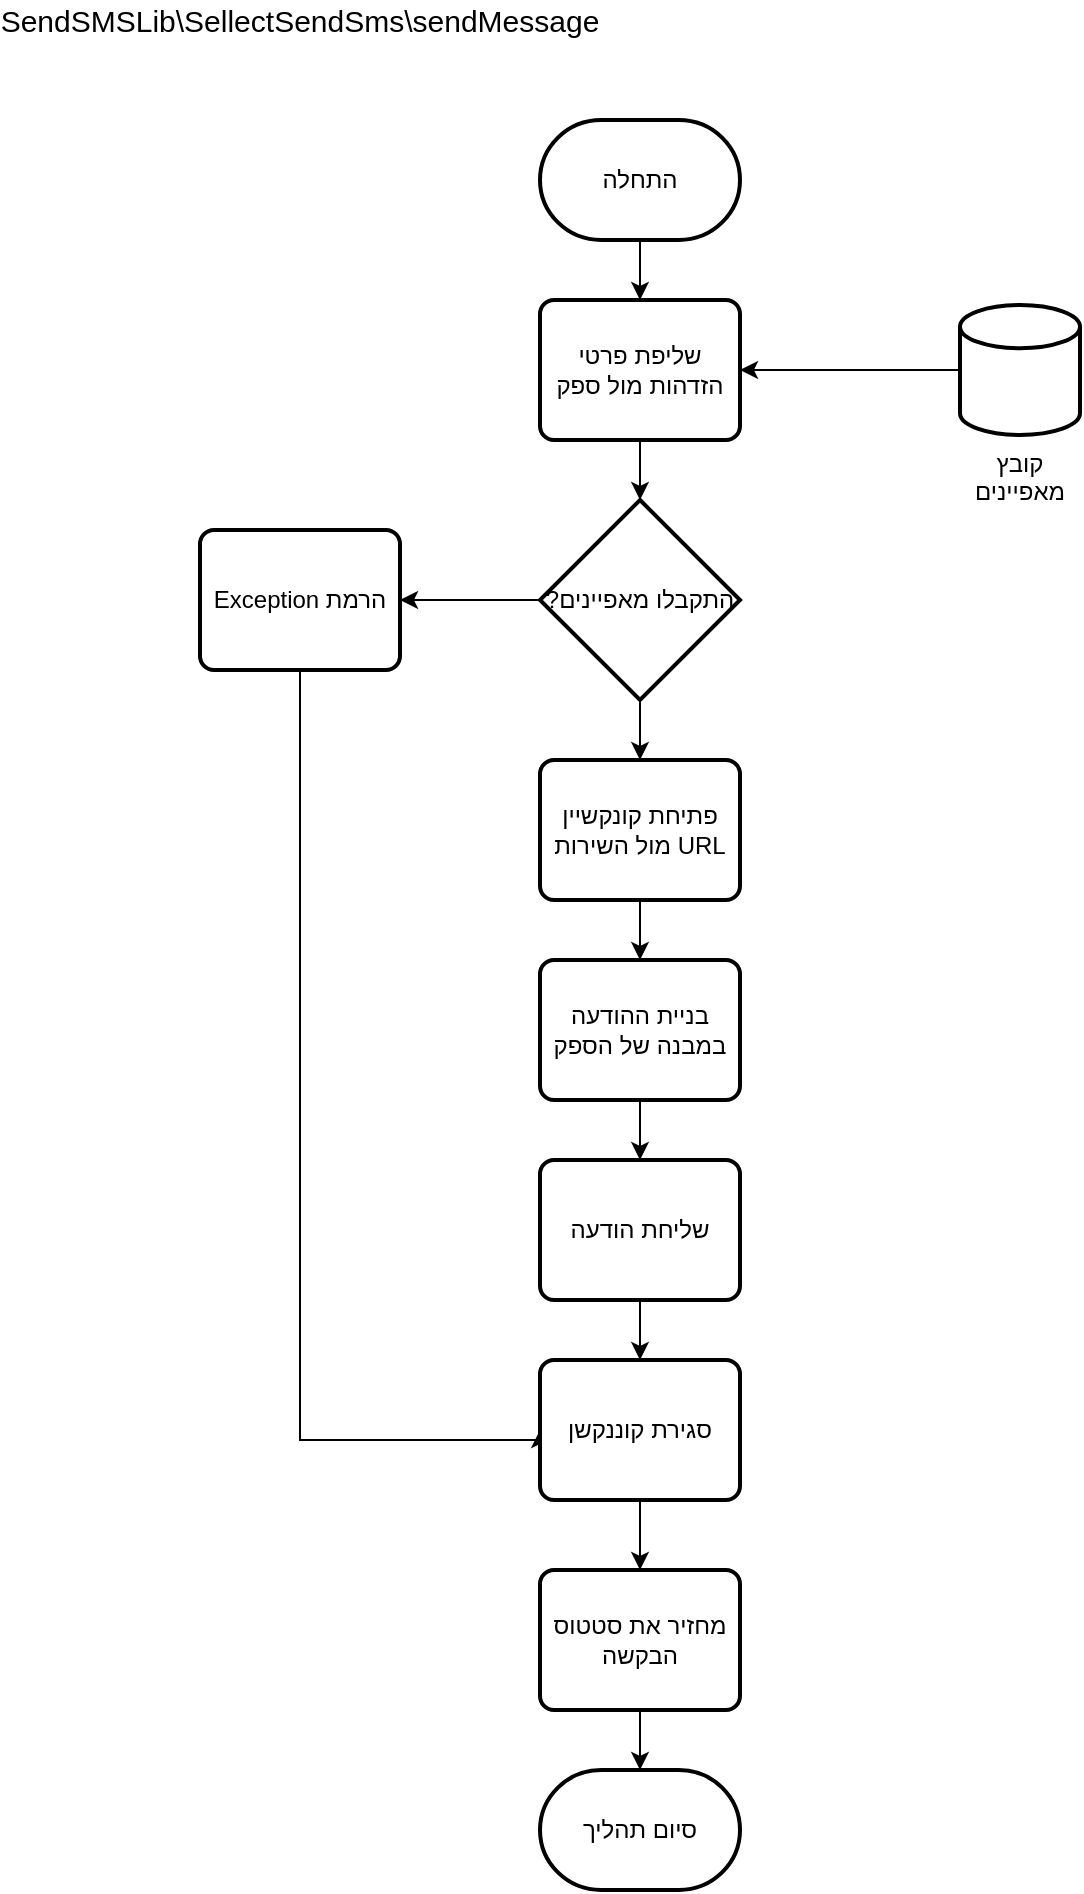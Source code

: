 <mxfile version="10.8.5" type="github"><diagram id="NDyePGVoP6Hqcc2Gr9Ji" name="Page-1"><mxGraphModel dx="138" dy="1656" grid="1" gridSize="10" guides="1" tooltips="1" connect="1" arrows="1" fold="1" page="1" pageScale="1" pageWidth="850" pageHeight="1100" math="0" shadow="0"><root><mxCell id="0"/><mxCell id="1" parent="0"/><mxCell id="mGupG67bbkM2ZKqmyVIW-6" value="" style="edgeStyle=orthogonalEdgeStyle;rounded=0;orthogonalLoop=1;jettySize=auto;html=1;" parent="1" source="mGupG67bbkM2ZKqmyVIW-1" target="mGupG67bbkM2ZKqmyVIW-2" edge="1"><mxGeometry relative="1" as="geometry"/></mxCell><mxCell id="mGupG67bbkM2ZKqmyVIW-1" value="התחלה" style="strokeWidth=2;html=1;shape=mxgraph.flowchart.terminator;whiteSpace=wrap;" parent="1" vertex="1"><mxGeometry x="1130" y="-420" width="100" height="60" as="geometry"/></mxCell><mxCell id="beqC7rv-uSqJYyoSAOYn-1" value="" style="edgeStyle=orthogonalEdgeStyle;rounded=0;orthogonalLoop=1;jettySize=auto;html=1;" parent="1" source="mGupG67bbkM2ZKqmyVIW-2" target="mGupG67bbkM2ZKqmyVIW-7" edge="1"><mxGeometry relative="1" as="geometry"/></mxCell><mxCell id="mGupG67bbkM2ZKqmyVIW-2" value="שליפת פרטי הזדהות מול ספק" style="rounded=1;whiteSpace=wrap;html=1;absoluteArcSize=1;arcSize=14;strokeWidth=2;textDirection=rtl;" parent="1" vertex="1"><mxGeometry x="1130" y="-330" width="100" height="70" as="geometry"/></mxCell><mxCell id="mGupG67bbkM2ZKqmyVIW-5" value="" style="edgeStyle=orthogonalEdgeStyle;rounded=0;orthogonalLoop=1;jettySize=auto;html=1;entryX=1;entryY=0.5;entryDx=0;entryDy=0;" parent="1" source="mGupG67bbkM2ZKqmyVIW-3" target="mGupG67bbkM2ZKqmyVIW-2" edge="1"><mxGeometry relative="1" as="geometry"><mxPoint x="1260" y="-295" as="targetPoint"/></mxGeometry></mxCell><mxCell id="mGupG67bbkM2ZKqmyVIW-3" value="קובץ מאפיינים" style="strokeWidth=2;html=1;shape=mxgraph.flowchart.database;whiteSpace=wrap;fontSize=12;verticalAlign=top;labelPosition=center;verticalLabelPosition=bottom;align=center;" parent="1" vertex="1"><mxGeometry x="1340" y="-327.5" width="60" height="65" as="geometry"/></mxCell><mxCell id="beqC7rv-uSqJYyoSAOYn-3" value="" style="edgeStyle=orthogonalEdgeStyle;rounded=0;orthogonalLoop=1;jettySize=auto;html=1;" parent="1" source="mGupG67bbkM2ZKqmyVIW-7" target="beqC7rv-uSqJYyoSAOYn-2" edge="1"><mxGeometry relative="1" as="geometry"/></mxCell><mxCell id="beqC7rv-uSqJYyoSAOYn-18" style="edgeStyle=orthogonalEdgeStyle;rounded=0;orthogonalLoop=1;jettySize=auto;html=1;entryX=1;entryY=0.5;entryDx=0;entryDy=0;fontSize=15;" parent="1" source="mGupG67bbkM2ZKqmyVIW-7" target="beqC7rv-uSqJYyoSAOYn-17" edge="1"><mxGeometry relative="1" as="geometry"/></mxCell><mxCell id="mGupG67bbkM2ZKqmyVIW-7" value="התקבלו מאפיינים?&lt;br&gt;" style="strokeWidth=2;html=1;shape=mxgraph.flowchart.decision;whiteSpace=wrap;textDirection=rtl;" parent="1" vertex="1"><mxGeometry x="1130" y="-230" width="100" height="100" as="geometry"/></mxCell><mxCell id="beqC7rv-uSqJYyoSAOYn-5" value="" style="edgeStyle=orthogonalEdgeStyle;rounded=0;orthogonalLoop=1;jettySize=auto;html=1;" parent="1" source="beqC7rv-uSqJYyoSAOYn-2" target="beqC7rv-uSqJYyoSAOYn-4" edge="1"><mxGeometry relative="1" as="geometry"/></mxCell><mxCell id="beqC7rv-uSqJYyoSAOYn-2" value="&lt;span lang=&quot;HE&quot; dir=&quot;RTL&quot;&gt;פתיחת קונקשיין &lt;/span&gt;&lt;span&gt;URL&lt;/span&gt;&lt;span lang=&quot;HE&quot; dir=&quot;RTL&quot;&gt; מול השירות&lt;/span&gt;" style="rounded=1;whiteSpace=wrap;html=1;absoluteArcSize=1;arcSize=14;strokeWidth=2;textDirection=rtl;" parent="1" vertex="1"><mxGeometry x="1130" y="-100" width="100" height="70" as="geometry"/></mxCell><mxCell id="beqC7rv-uSqJYyoSAOYn-7" value="" style="edgeStyle=orthogonalEdgeStyle;rounded=0;orthogonalLoop=1;jettySize=auto;html=1;" parent="1" source="beqC7rv-uSqJYyoSAOYn-4" target="beqC7rv-uSqJYyoSAOYn-6" edge="1"><mxGeometry relative="1" as="geometry"/></mxCell><mxCell id="beqC7rv-uSqJYyoSAOYn-4" value="&lt;span lang=&quot;HE&quot; dir=&quot;RTL&quot;&gt;בניית ההודעה במבנה של הספק&lt;/span&gt;&lt;br&gt;" style="rounded=1;whiteSpace=wrap;html=1;absoluteArcSize=1;arcSize=14;strokeWidth=2;textDirection=rtl;" parent="1" vertex="1"><mxGeometry x="1130" width="100" height="70" as="geometry"/></mxCell><mxCell id="beqC7rv-uSqJYyoSAOYn-9" value="" style="edgeStyle=orthogonalEdgeStyle;rounded=0;orthogonalLoop=1;jettySize=auto;html=1;" parent="1" source="gC6iguEGDXxGCTNgEM_B-1" target="beqC7rv-uSqJYyoSAOYn-8" edge="1"><mxGeometry relative="1" as="geometry"/></mxCell><mxCell id="beqC7rv-uSqJYyoSAOYn-6" value="&lt;span lang=&quot;HE&quot; dir=&quot;RTL&quot;&gt;שליחת הודעה&lt;/span&gt;&lt;br&gt;" style="rounded=1;whiteSpace=wrap;html=1;absoluteArcSize=1;arcSize=14;strokeWidth=2;textDirection=rtl;" parent="1" vertex="1"><mxGeometry x="1130" y="100" width="100" height="70" as="geometry"/></mxCell><mxCell id="beqC7rv-uSqJYyoSAOYn-21" value="" style="edgeStyle=orthogonalEdgeStyle;rounded=0;orthogonalLoop=1;jettySize=auto;html=1;fontSize=15;" parent="1" source="beqC7rv-uSqJYyoSAOYn-8" target="beqC7rv-uSqJYyoSAOYn-20" edge="1"><mxGeometry relative="1" as="geometry"/></mxCell><mxCell id="beqC7rv-uSqJYyoSAOYn-8" value="&lt;span lang=&quot;HE&quot; dir=&quot;RTL&quot;&gt;מחזיר את סטטוס הבקשה&lt;/span&gt;&lt;br&gt;" style="rounded=1;whiteSpace=wrap;html=1;absoluteArcSize=1;arcSize=14;strokeWidth=2;textDirection=rtl;" parent="1" vertex="1"><mxGeometry x="1130" y="305" width="100" height="70" as="geometry"/></mxCell><mxCell id="beqC7rv-uSqJYyoSAOYn-10" value="SendSMSLib\SellectSendSms\sendMessage" style="text;html=1;strokeColor=none;fillColor=none;align=center;verticalAlign=middle;whiteSpace=wrap;rounded=0;fontSize=15;" parent="1" vertex="1"><mxGeometry x="880" y="-480" width="260" height="20" as="geometry"/></mxCell><mxCell id="beqC7rv-uSqJYyoSAOYn-19" style="edgeStyle=orthogonalEdgeStyle;rounded=0;orthogonalLoop=1;jettySize=auto;html=1;fontSize=15;entryX=0;entryY=0.5;entryDx=0;entryDy=0;" parent="1" source="beqC7rv-uSqJYyoSAOYn-17" target="gC6iguEGDXxGCTNgEM_B-1" edge="1"><mxGeometry relative="1" as="geometry"><Array as="points"><mxPoint x="1010" y="240"/><mxPoint x="1130" y="240"/></Array><mxPoint x="1100" y="260" as="targetPoint"/></mxGeometry></mxCell><mxCell id="beqC7rv-uSqJYyoSAOYn-17" value="הרמת Exception" style="rounded=1;whiteSpace=wrap;html=1;absoluteArcSize=1;arcSize=14;strokeWidth=2;textDirection=rtl;" parent="1" vertex="1"><mxGeometry x="960" y="-215" width="100" height="70" as="geometry"/></mxCell><mxCell id="beqC7rv-uSqJYyoSAOYn-20" value="סיום תהליך" style="strokeWidth=2;html=1;shape=mxgraph.flowchart.terminator;whiteSpace=wrap;" parent="1" vertex="1"><mxGeometry x="1130" y="405" width="100" height="60" as="geometry"/></mxCell><mxCell id="gC6iguEGDXxGCTNgEM_B-1" value="סגירת קוננקשן" style="rounded=1;whiteSpace=wrap;html=1;absoluteArcSize=1;arcSize=14;strokeWidth=2;textDirection=rtl;" parent="1" vertex="1"><mxGeometry x="1130" y="200" width="100" height="70" as="geometry"/></mxCell><mxCell id="gC6iguEGDXxGCTNgEM_B-2" value="" style="edgeStyle=orthogonalEdgeStyle;rounded=0;orthogonalLoop=1;jettySize=auto;html=1;" parent="1" source="beqC7rv-uSqJYyoSAOYn-6" target="gC6iguEGDXxGCTNgEM_B-1" edge="1"><mxGeometry relative="1" as="geometry"><mxPoint x="1180" y="170" as="sourcePoint"/><mxPoint x="1180" y="200" as="targetPoint"/></mxGeometry></mxCell></root></mxGraphModel></diagram></mxfile>